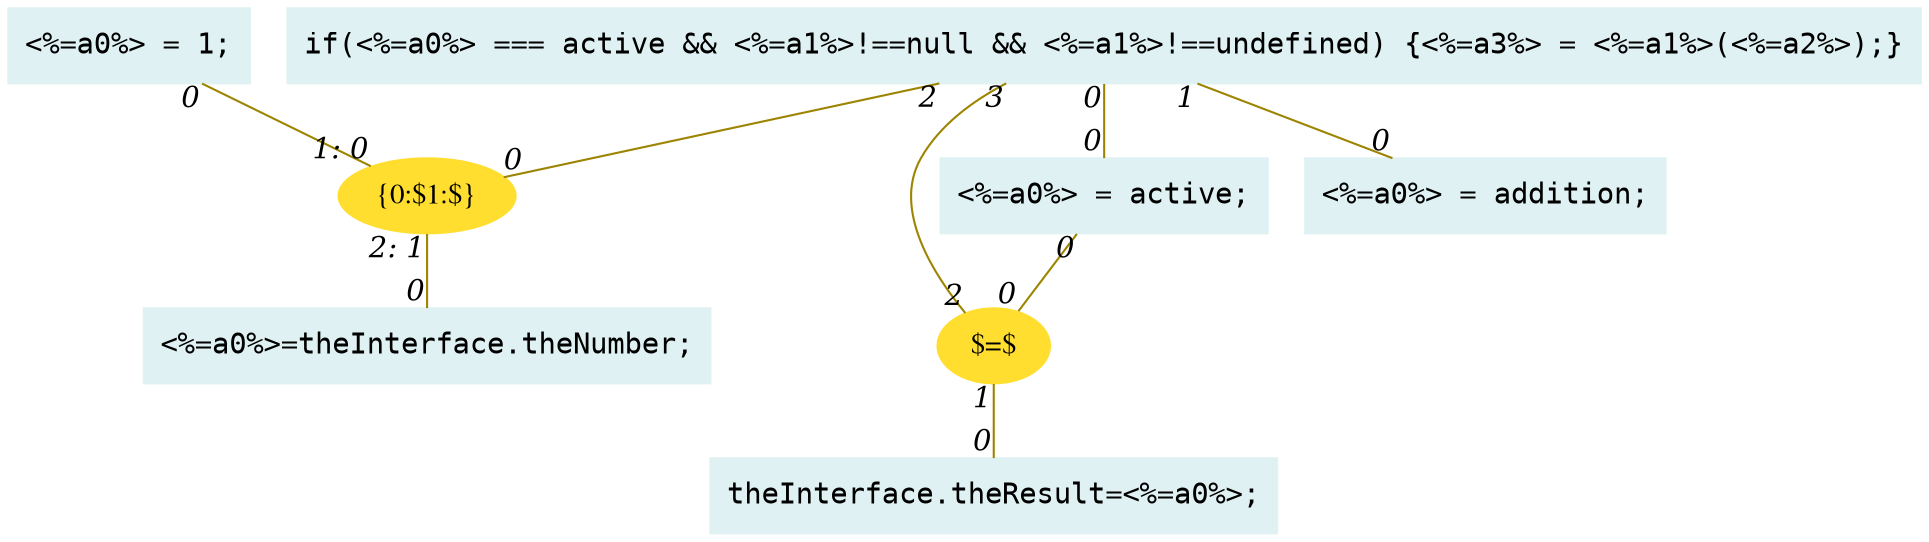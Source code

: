 digraph g{node_7654 [shape="box", style="filled", color="#dff1f2", fontname="Courier", label="<%=a0%>=theInterface.theNumber;
" ]
node_7656 [shape="box", style="filled", color="#dff1f2", fontname="Courier", label="theInterface.theResult=<%=a0%>;
" ]
node_7684 [shape="ellipse", style="filled", color="#ffde2f", fontname="Times", label="{0:$1:$}" ]
node_7697 [shape="ellipse", style="filled", color="#ffde2f", fontname="Times", label="$=$" ]
node_7710 [shape="box", style="filled", color="#dff1f2", fontname="Courier", label="<%=a0%> = active;
" ]
node_7715 [shape="box", style="filled", color="#dff1f2", fontname="Courier", label="<%=a0%> = addition;
" ]
node_7717 [shape="box", style="filled", color="#dff1f2", fontname="Courier", label="<%=a0%> = 1;
" ]
node_7719 [shape="box", style="filled", color="#dff1f2", fontname="Courier", label="if(<%=a0%> === active && <%=a1%>!==null && <%=a1%>!==undefined) {<%=a3%> = <%=a1%>(<%=a2%>);}
" ]
node_7710 -> node_7697 [dir=none, arrowHead=none, fontname="Times-Italic", arrowsize=1, color="#9d8400", label="",  headlabel="0", taillabel="0" ]
node_7717 -> node_7684 [dir=none, arrowHead=none, fontname="Times-Italic", arrowsize=1, color="#9d8400", label="",  headlabel="1: 0", taillabel="0" ]
node_7719 -> node_7710 [dir=none, arrowHead=none, fontname="Times-Italic", arrowsize=1, color="#9d8400", label="",  headlabel="0", taillabel="0" ]
node_7719 -> node_7715 [dir=none, arrowHead=none, fontname="Times-Italic", arrowsize=1, color="#9d8400", label="",  headlabel="0", taillabel="1" ]
node_7719 -> node_7684 [dir=none, arrowHead=none, fontname="Times-Italic", arrowsize=1, color="#9d8400", label="",  headlabel="0", taillabel="2" ]
node_7719 -> node_7697 [dir=none, arrowHead=none, fontname="Times-Italic", arrowsize=1, color="#9d8400", label="",  headlabel="2", taillabel="3" ]
node_7684 -> node_7654 [dir=none, arrowHead=none, fontname="Times-Italic", arrowsize=1, color="#9d8400", label="",  headlabel="0", taillabel="2: 1" ]
node_7697 -> node_7656 [dir=none, arrowHead=none, fontname="Times-Italic", arrowsize=1, color="#9d8400", label="",  headlabel="0", taillabel="1" ]
}